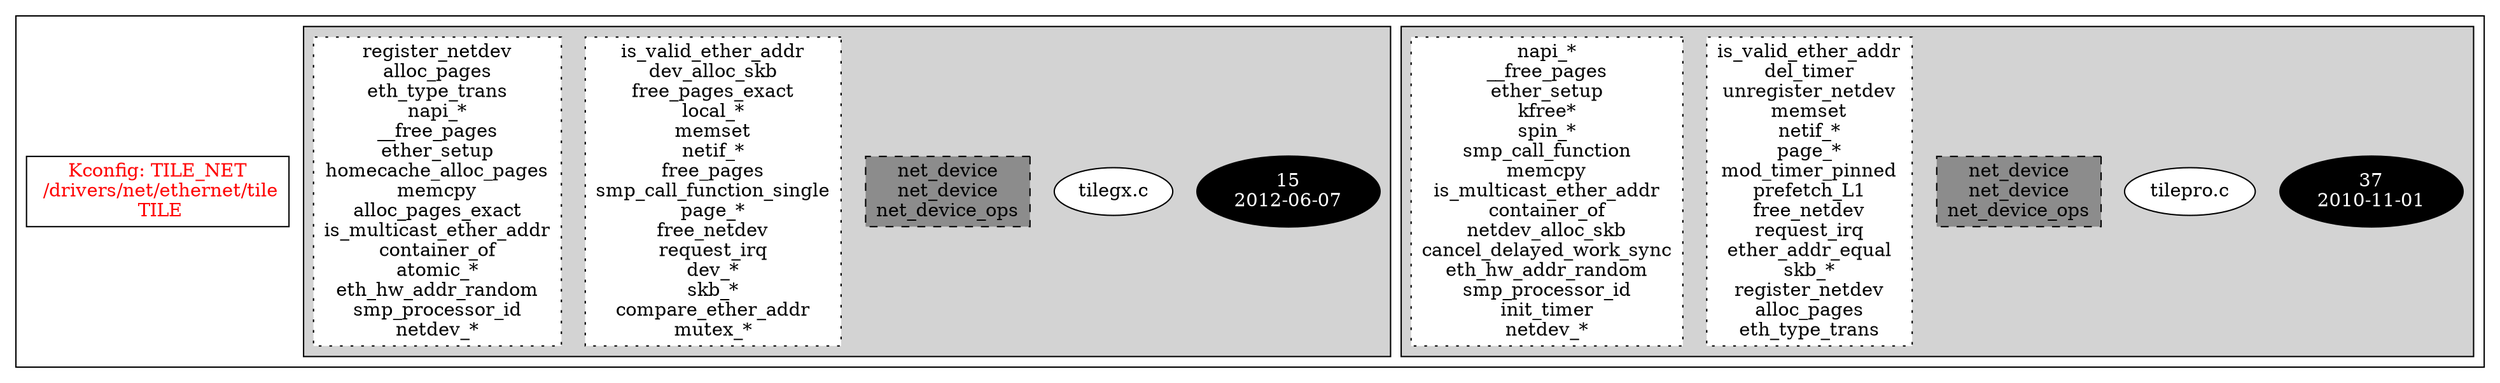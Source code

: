 digraph Driver {
	ranksep=2;
	splines=ortho;
	//Symbol: TILE_NET
	subgraph "cluster_TILE_NET"{
		subgraph "cluster_tilepro.c" {
			style=filled
			"commit_tilepro.c" [style=filled, fillcolor=black, fontcolor=white, label="37\n2010-11-01"];
			"tilepro.c" [style=filled, fillcolor=white, fontcolor=black, label="tilepro.c\n"];
			"structs-tilepro.c" [style="filled,dashed" shape=box, fillcolor=grey55, fontcolor=black, label="net_device\nnet_device\nnet_device_ops\n"];
			"funccall2-tilepro.c" [style="filled,dotted" shape=box, fillcolor=white, fontcolor=black, label="is_valid_ether_addr\ndel_timer\nunregister_netdev\nmemset\nnetif_*\npage_*\nmod_timer_pinned\nprefetch_L1\nfree_netdev\nrequest_irq\nether_addr_equal\nskb_*\nregister_netdev\nalloc_pages\neth_type_trans\n"];
			"funccall1-tilepro.c" [style="filled,dotted" shape=box, fillcolor=white, fontcolor=black, label="napi_*\n__free_pages\nether_setup\nkfree*\nspin_*\nsmp_call_function\nmemcpy\nis_multicast_ether_addr\ncontainer_of\nnetdev_alloc_skb\ncancel_delayed_work_sync\neth_hw_addr_random\nsmp_processor_id\ninit_timer\nnetdev_*\n"];
		}
		subgraph "cluster_tilegx.c" {
			style=filled
			"commit_tilegx.c" [style=filled, fillcolor=black, fontcolor=white, label="15\n2012-06-07"];
			"tilegx.c" [style=filled, fillcolor=white, fontcolor=black, label="tilegx.c\n"];
			"structs-tilegx.c" [style="filled,dashed" shape=box, fillcolor=grey55, fontcolor=black, label="net_device\nnet_device\nnet_device_ops\n"];
			"funccall2-tilegx.c" [style="filled,dotted" shape=box, fillcolor=white, fontcolor=black, label="is_valid_ether_addr\ndev_alloc_skb\nfree_pages_exact\nlocal_*\nmemset\nnetif_*\nfree_pages\nsmp_call_function_single\npage_*\nfree_netdev\nrequest_irq\ndev_*\nskb_*\ncompare_ether_addr\nmutex_*\n"];
			"funccall1-tilegx.c" [style="filled,dotted" shape=box, fillcolor=white, fontcolor=black, label="register_netdev\nalloc_pages\neth_type_trans\nnapi_*\n__free_pages\nether_setup\nhomecache_alloc_pages\nmemcpy\nalloc_pages_exact\nis_multicast_ether_addr\ncontainer_of\natomic_*\neth_hw_addr_random\nsmp_processor_id\nnetdev_*\n"];
		}
		"K:TILE_NET" [label="Kconfig: TILE_NET\n /drivers/net/ethernet/tile\n  TILE ", shape=box, fontcolor=red];
	}
}
